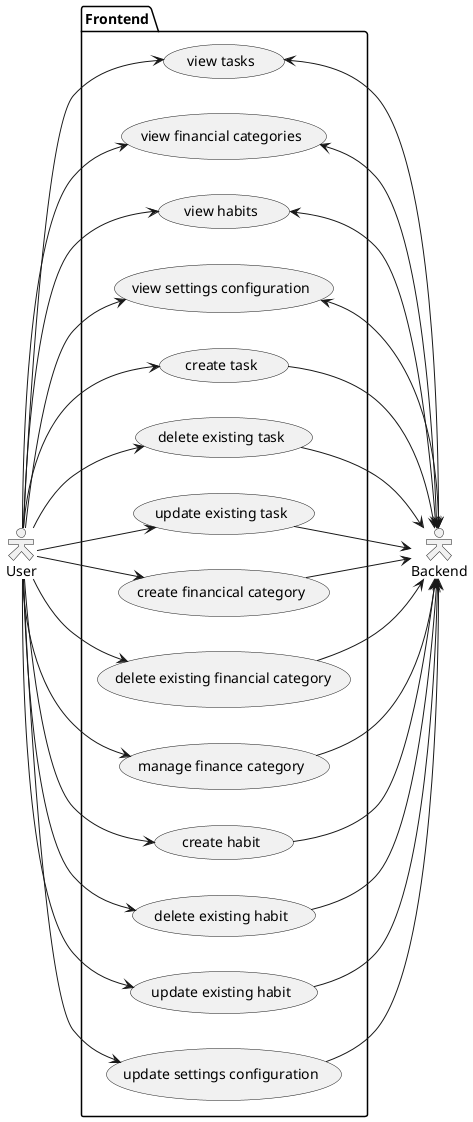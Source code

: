 @startuml FrontendUses
skinparam actorStyle Hollow
left to right direction
:User: as u
:Backend: as b

package Frontend {
    usecase "create task" as c_task
    usecase "delete existing task" as d_task
    usecase "update existing task" as u_task
    usecase "view tasks" as v_task

    usecase "create financical category" as c_finance
    usecase "delete existing financial category" as d_finance
    usecase "manage finance category" as m_finance
    usecase "view financial categories" as v_finance

    usecase "create habit" as c_habit
    usecase "delete existing habit" as d_habit
    usecase "update existing habit" as u_habit
    usecase "view habits" as v_habit

    usecase "update settings configuration" as u_settings
    usecase "view settings configuration" as v_settings
}

u --> c_task
c_task --> b
u --> d_task
d_task --> b
u --> u_task
u_task --> b
u --> v_task
v_task <-> b

u --> c_finance
c_finance --> b
u --> d_finance
d_finance --> b
u --> m_finance
m_finance --> b
u --> v_finance
v_finance <-> b

u --> c_habit
c_habit --> b
u --> d_habit
d_habit --> b
u --> u_habit
u_habit --> b
u --> v_habit
v_habit <-> b

u --> v_settings
v_settings <-> b
u --> u_settings
u_settings --> b

@enduml

@startuml BackendUses
skinparam actorStyle Hollow
left to right direction
:WebApp: as wa
:Database: as db

package Backend {
    usecase "create task entry" as c_task
    usecase "delete task entry" as d_task
    usecase "fetch all tasks" as f_task
    usecase "update task entry" as u_task

    usecase "create financial category" as c_finance
    usecase "delete financial category" as d_finance
    usecase "fetch all financial categories" as f_finance
    usecase "update finance category" as u_finance

    usecase "create habit entry" as c_habit
    usecase "delete habit entry" as d_habit
    usecase "fetch all habit entries" as f_habit
    usecase "update existing habit" as u_habit

    usecase "fetch settings configuration" as f_settings
    usecase "update settings configuration" as u_settings
} 

@enduml